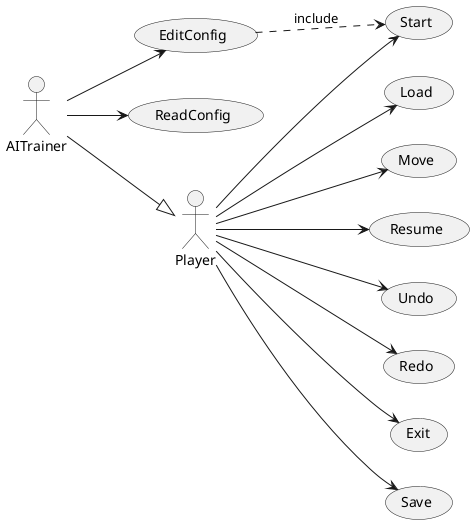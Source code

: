 @startuml UseCases
left to right direction
actor Player
actor AITrainer

AITrainer -down-|> Player

usecase Start
usecase Move
usecase Resume
usecase Undo
usecase Redo
usecase Exit
usecase Save
usecase Load

usecase ReadConfig
usecase EditConfig

Player --> Start
Player --> Move
Player --> Undo
Player --> Redo
Player --> Exit
Player --> Save
Player --> Resume
Player --> Load

AITrainer --> ReadConfig
AITrainer --> EditConfig

EditConfig ..> Start :"include"
@enduml